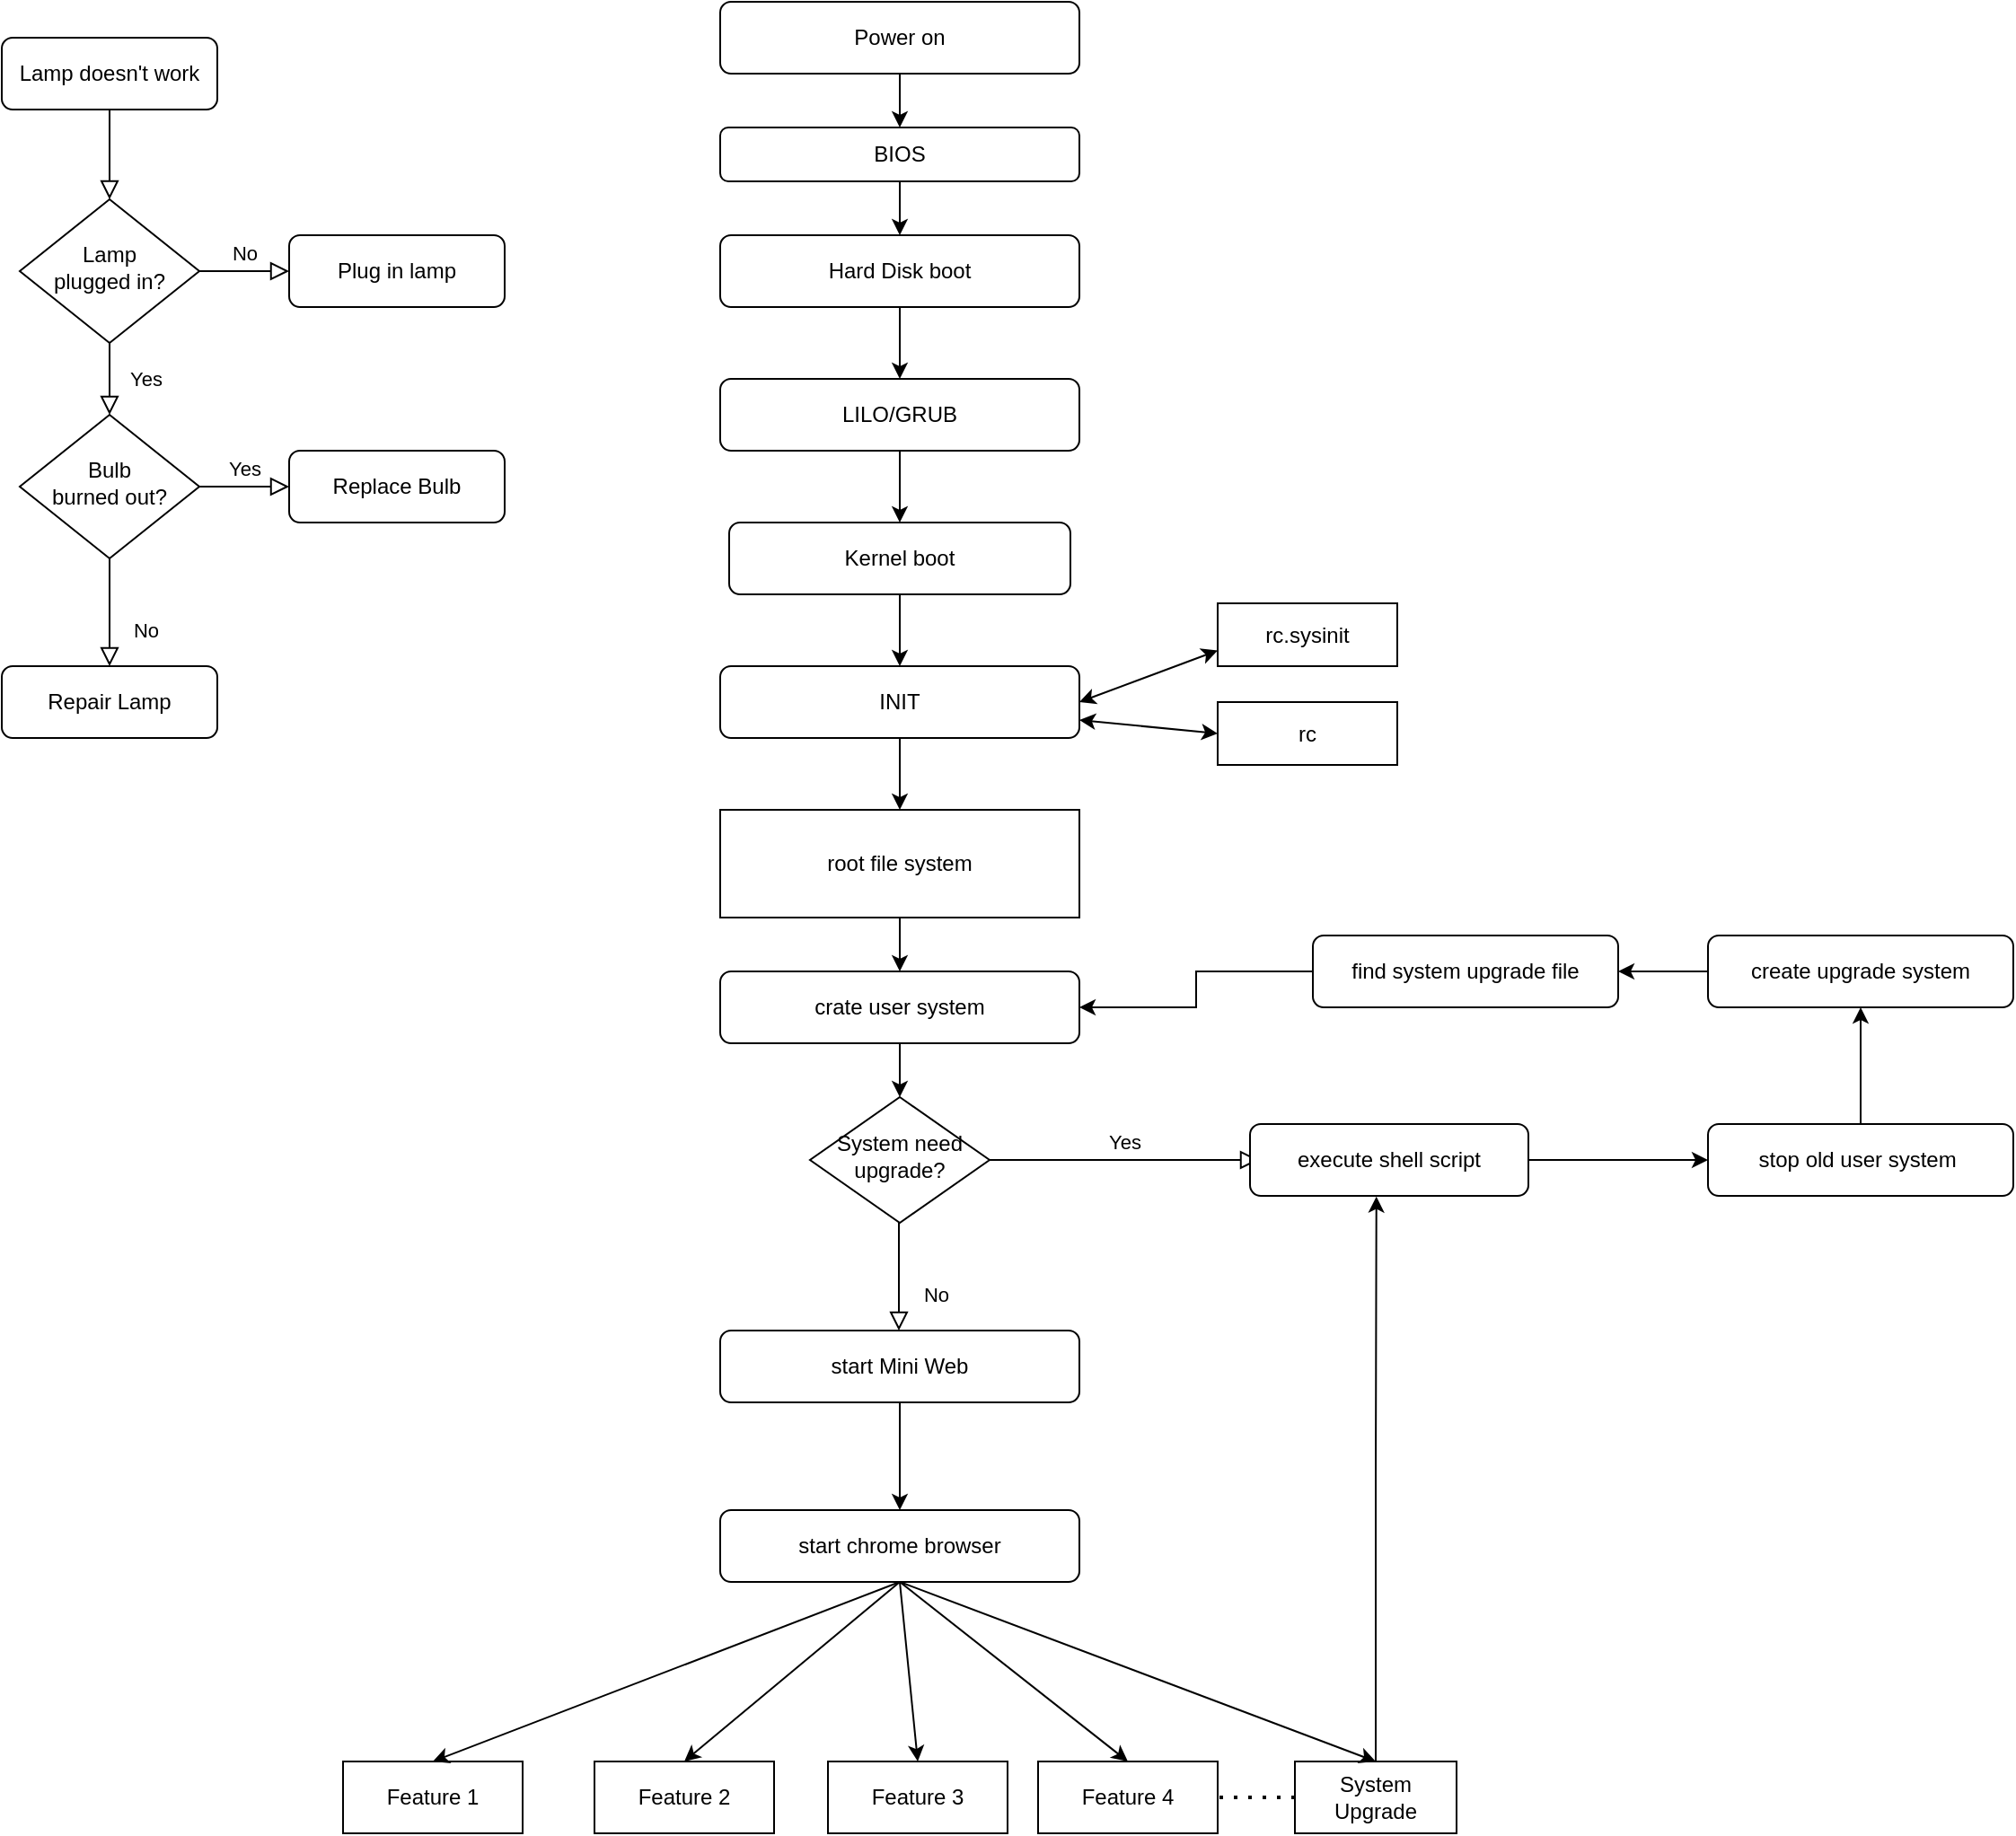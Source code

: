 <mxfile version="14.9.0" type="github">
  <diagram id="C5RBs43oDa-KdzZeNtuy" name="Page-1">
    <mxGraphModel dx="782" dy="436" grid="1" gridSize="10" guides="1" tooltips="1" connect="1" arrows="1" fold="1" page="1" pageScale="1" pageWidth="827" pageHeight="1169" math="0" shadow="0">
      <root>
        <mxCell id="WIyWlLk6GJQsqaUBKTNV-0" />
        <mxCell id="WIyWlLk6GJQsqaUBKTNV-1" parent="WIyWlLk6GJQsqaUBKTNV-0" />
        <mxCell id="WIyWlLk6GJQsqaUBKTNV-2" value="" style="rounded=0;html=1;jettySize=auto;orthogonalLoop=1;fontSize=11;endArrow=block;endFill=0;endSize=8;strokeWidth=1;shadow=0;labelBackgroundColor=none;edgeStyle=orthogonalEdgeStyle;" parent="WIyWlLk6GJQsqaUBKTNV-1" source="WIyWlLk6GJQsqaUBKTNV-3" target="WIyWlLk6GJQsqaUBKTNV-6" edge="1">
          <mxGeometry relative="1" as="geometry" />
        </mxCell>
        <mxCell id="WIyWlLk6GJQsqaUBKTNV-3" value="Lamp doesn&#39;t work" style="rounded=1;whiteSpace=wrap;html=1;fontSize=12;glass=0;strokeWidth=1;shadow=0;" parent="WIyWlLk6GJQsqaUBKTNV-1" vertex="1">
          <mxGeometry x="160" y="80" width="120" height="40" as="geometry" />
        </mxCell>
        <mxCell id="WIyWlLk6GJQsqaUBKTNV-4" value="Yes" style="rounded=0;html=1;jettySize=auto;orthogonalLoop=1;fontSize=11;endArrow=block;endFill=0;endSize=8;strokeWidth=1;shadow=0;labelBackgroundColor=none;edgeStyle=orthogonalEdgeStyle;" parent="WIyWlLk6GJQsqaUBKTNV-1" source="WIyWlLk6GJQsqaUBKTNV-6" target="WIyWlLk6GJQsqaUBKTNV-10" edge="1">
          <mxGeometry y="20" relative="1" as="geometry">
            <mxPoint as="offset" />
          </mxGeometry>
        </mxCell>
        <mxCell id="WIyWlLk6GJQsqaUBKTNV-5" value="No" style="edgeStyle=orthogonalEdgeStyle;rounded=0;html=1;jettySize=auto;orthogonalLoop=1;fontSize=11;endArrow=block;endFill=0;endSize=8;strokeWidth=1;shadow=0;labelBackgroundColor=none;" parent="WIyWlLk6GJQsqaUBKTNV-1" source="WIyWlLk6GJQsqaUBKTNV-6" target="WIyWlLk6GJQsqaUBKTNV-7" edge="1">
          <mxGeometry y="10" relative="1" as="geometry">
            <mxPoint as="offset" />
          </mxGeometry>
        </mxCell>
        <mxCell id="WIyWlLk6GJQsqaUBKTNV-6" value="Lamp&lt;br&gt;plugged in?" style="rhombus;whiteSpace=wrap;html=1;shadow=0;fontFamily=Helvetica;fontSize=12;align=center;strokeWidth=1;spacing=6;spacingTop=-4;" parent="WIyWlLk6GJQsqaUBKTNV-1" vertex="1">
          <mxGeometry x="170" y="170" width="100" height="80" as="geometry" />
        </mxCell>
        <mxCell id="WIyWlLk6GJQsqaUBKTNV-7" value="Plug in lamp" style="rounded=1;whiteSpace=wrap;html=1;fontSize=12;glass=0;strokeWidth=1;shadow=0;" parent="WIyWlLk6GJQsqaUBKTNV-1" vertex="1">
          <mxGeometry x="320" y="190" width="120" height="40" as="geometry" />
        </mxCell>
        <mxCell id="WIyWlLk6GJQsqaUBKTNV-8" value="No" style="rounded=0;html=1;jettySize=auto;orthogonalLoop=1;fontSize=11;endArrow=block;endFill=0;endSize=8;strokeWidth=1;shadow=0;labelBackgroundColor=none;edgeStyle=orthogonalEdgeStyle;" parent="WIyWlLk6GJQsqaUBKTNV-1" source="WIyWlLk6GJQsqaUBKTNV-10" target="WIyWlLk6GJQsqaUBKTNV-11" edge="1">
          <mxGeometry x="0.333" y="20" relative="1" as="geometry">
            <mxPoint as="offset" />
          </mxGeometry>
        </mxCell>
        <mxCell id="WIyWlLk6GJQsqaUBKTNV-9" value="Yes" style="edgeStyle=orthogonalEdgeStyle;rounded=0;html=1;jettySize=auto;orthogonalLoop=1;fontSize=11;endArrow=block;endFill=0;endSize=8;strokeWidth=1;shadow=0;labelBackgroundColor=none;" parent="WIyWlLk6GJQsqaUBKTNV-1" source="WIyWlLk6GJQsqaUBKTNV-10" target="WIyWlLk6GJQsqaUBKTNV-12" edge="1">
          <mxGeometry y="10" relative="1" as="geometry">
            <mxPoint as="offset" />
            <Array as="points">
              <mxPoint x="350" y="330" />
            </Array>
          </mxGeometry>
        </mxCell>
        <mxCell id="WIyWlLk6GJQsqaUBKTNV-10" value="Bulb&lt;br&gt;burned out?" style="rhombus;whiteSpace=wrap;html=1;shadow=0;fontFamily=Helvetica;fontSize=12;align=center;strokeWidth=1;spacing=6;spacingTop=-4;" parent="WIyWlLk6GJQsqaUBKTNV-1" vertex="1">
          <mxGeometry x="170" y="290" width="100" height="80" as="geometry" />
        </mxCell>
        <mxCell id="WIyWlLk6GJQsqaUBKTNV-11" value="Repair Lamp" style="rounded=1;whiteSpace=wrap;html=1;fontSize=12;glass=0;strokeWidth=1;shadow=0;" parent="WIyWlLk6GJQsqaUBKTNV-1" vertex="1">
          <mxGeometry x="160" y="430" width="120" height="40" as="geometry" />
        </mxCell>
        <mxCell id="WIyWlLk6GJQsqaUBKTNV-12" value="Replace Bulb" style="rounded=1;whiteSpace=wrap;html=1;fontSize=12;glass=0;strokeWidth=1;shadow=0;" parent="WIyWlLk6GJQsqaUBKTNV-1" vertex="1">
          <mxGeometry x="320" y="310" width="120" height="40" as="geometry" />
        </mxCell>
        <mxCell id="GBPlAGdHlxaaOZqkIV1C-3" style="edgeStyle=orthogonalEdgeStyle;rounded=0;orthogonalLoop=1;jettySize=auto;html=1;exitX=0.5;exitY=1;exitDx=0;exitDy=0;entryX=0.5;entryY=0;entryDx=0;entryDy=0;" edge="1" parent="WIyWlLk6GJQsqaUBKTNV-1" source="GBPlAGdHlxaaOZqkIV1C-0" target="GBPlAGdHlxaaOZqkIV1C-1">
          <mxGeometry relative="1" as="geometry" />
        </mxCell>
        <mxCell id="GBPlAGdHlxaaOZqkIV1C-0" value="Power on" style="rounded=1;whiteSpace=wrap;html=1;" vertex="1" parent="WIyWlLk6GJQsqaUBKTNV-1">
          <mxGeometry x="560" y="60" width="200" height="40" as="geometry" />
        </mxCell>
        <mxCell id="GBPlAGdHlxaaOZqkIV1C-5" style="edgeStyle=orthogonalEdgeStyle;rounded=0;orthogonalLoop=1;jettySize=auto;html=1;exitX=0.5;exitY=1;exitDx=0;exitDy=0;entryX=0.5;entryY=0;entryDx=0;entryDy=0;" edge="1" parent="WIyWlLk6GJQsqaUBKTNV-1" source="GBPlAGdHlxaaOZqkIV1C-1" target="GBPlAGdHlxaaOZqkIV1C-4">
          <mxGeometry relative="1" as="geometry" />
        </mxCell>
        <mxCell id="GBPlAGdHlxaaOZqkIV1C-1" value="BIOS" style="rounded=1;whiteSpace=wrap;html=1;" vertex="1" parent="WIyWlLk6GJQsqaUBKTNV-1">
          <mxGeometry x="560" y="130" width="200" height="30" as="geometry" />
        </mxCell>
        <mxCell id="GBPlAGdHlxaaOZqkIV1C-7" style="edgeStyle=orthogonalEdgeStyle;rounded=0;orthogonalLoop=1;jettySize=auto;html=1;exitX=0.5;exitY=1;exitDx=0;exitDy=0;entryX=0.5;entryY=0;entryDx=0;entryDy=0;" edge="1" parent="WIyWlLk6GJQsqaUBKTNV-1" source="GBPlAGdHlxaaOZqkIV1C-4" target="GBPlAGdHlxaaOZqkIV1C-6">
          <mxGeometry relative="1" as="geometry" />
        </mxCell>
        <mxCell id="GBPlAGdHlxaaOZqkIV1C-4" value="Hard Disk boot" style="rounded=1;whiteSpace=wrap;html=1;" vertex="1" parent="WIyWlLk6GJQsqaUBKTNV-1">
          <mxGeometry x="560" y="190" width="200" height="40" as="geometry" />
        </mxCell>
        <mxCell id="GBPlAGdHlxaaOZqkIV1C-9" style="edgeStyle=orthogonalEdgeStyle;rounded=0;orthogonalLoop=1;jettySize=auto;html=1;exitX=0.5;exitY=1;exitDx=0;exitDy=0;" edge="1" parent="WIyWlLk6GJQsqaUBKTNV-1" source="GBPlAGdHlxaaOZqkIV1C-6" target="GBPlAGdHlxaaOZqkIV1C-8">
          <mxGeometry relative="1" as="geometry" />
        </mxCell>
        <mxCell id="GBPlAGdHlxaaOZqkIV1C-6" value="LILO/GRUB" style="rounded=1;whiteSpace=wrap;html=1;" vertex="1" parent="WIyWlLk6GJQsqaUBKTNV-1">
          <mxGeometry x="560" y="270" width="200" height="40" as="geometry" />
        </mxCell>
        <mxCell id="GBPlAGdHlxaaOZqkIV1C-12" style="edgeStyle=orthogonalEdgeStyle;rounded=0;orthogonalLoop=1;jettySize=auto;html=1;exitX=0.5;exitY=1;exitDx=0;exitDy=0;entryX=0.5;entryY=0;entryDx=0;entryDy=0;" edge="1" parent="WIyWlLk6GJQsqaUBKTNV-1" source="GBPlAGdHlxaaOZqkIV1C-8" target="GBPlAGdHlxaaOZqkIV1C-10">
          <mxGeometry relative="1" as="geometry" />
        </mxCell>
        <mxCell id="GBPlAGdHlxaaOZqkIV1C-8" value="Kernel boot" style="rounded=1;whiteSpace=wrap;html=1;" vertex="1" parent="WIyWlLk6GJQsqaUBKTNV-1">
          <mxGeometry x="565" y="350" width="190" height="40" as="geometry" />
        </mxCell>
        <mxCell id="GBPlAGdHlxaaOZqkIV1C-44" style="edgeStyle=orthogonalEdgeStyle;rounded=0;orthogonalLoop=1;jettySize=auto;html=1;exitX=0.5;exitY=1;exitDx=0;exitDy=0;entryX=0.5;entryY=0;entryDx=0;entryDy=0;" edge="1" parent="WIyWlLk6GJQsqaUBKTNV-1" source="GBPlAGdHlxaaOZqkIV1C-10" target="GBPlAGdHlxaaOZqkIV1C-41">
          <mxGeometry relative="1" as="geometry" />
        </mxCell>
        <mxCell id="GBPlAGdHlxaaOZqkIV1C-10" value="INIT" style="rounded=1;whiteSpace=wrap;html=1;" vertex="1" parent="WIyWlLk6GJQsqaUBKTNV-1">
          <mxGeometry x="560" y="430" width="200" height="40" as="geometry" />
        </mxCell>
        <mxCell id="GBPlAGdHlxaaOZqkIV1C-13" value="rc" style="rounded=0;whiteSpace=wrap;html=1;" vertex="1" parent="WIyWlLk6GJQsqaUBKTNV-1">
          <mxGeometry x="837" y="450" width="100" height="35" as="geometry" />
        </mxCell>
        <mxCell id="GBPlAGdHlxaaOZqkIV1C-14" value="rc.sysinit" style="rounded=0;whiteSpace=wrap;html=1;" vertex="1" parent="WIyWlLk6GJQsqaUBKTNV-1">
          <mxGeometry x="837" y="395" width="100" height="35" as="geometry" />
        </mxCell>
        <mxCell id="GBPlAGdHlxaaOZqkIV1C-15" value="" style="endArrow=classic;startArrow=classic;html=1;entryX=0;entryY=0.75;entryDx=0;entryDy=0;exitX=1;exitY=0.5;exitDx=0;exitDy=0;" edge="1" parent="WIyWlLk6GJQsqaUBKTNV-1" source="GBPlAGdHlxaaOZqkIV1C-10" target="GBPlAGdHlxaaOZqkIV1C-14">
          <mxGeometry width="50" height="50" relative="1" as="geometry">
            <mxPoint x="760" y="460" as="sourcePoint" />
            <mxPoint x="810" y="410" as="targetPoint" />
          </mxGeometry>
        </mxCell>
        <mxCell id="GBPlAGdHlxaaOZqkIV1C-17" value="" style="endArrow=classic;startArrow=classic;html=1;entryX=0;entryY=0.5;entryDx=0;entryDy=0;exitX=1;exitY=0.75;exitDx=0;exitDy=0;" edge="1" parent="WIyWlLk6GJQsqaUBKTNV-1" source="GBPlAGdHlxaaOZqkIV1C-10" target="GBPlAGdHlxaaOZqkIV1C-13">
          <mxGeometry width="50" height="50" relative="1" as="geometry">
            <mxPoint x="510" y="570" as="sourcePoint" />
            <mxPoint x="560" y="520" as="targetPoint" />
          </mxGeometry>
        </mxCell>
        <mxCell id="GBPlAGdHlxaaOZqkIV1C-24" style="edgeStyle=orthogonalEdgeStyle;rounded=0;orthogonalLoop=1;jettySize=auto;html=1;exitX=0.5;exitY=1;exitDx=0;exitDy=0;entryX=0.5;entryY=0;entryDx=0;entryDy=0;" edge="1" parent="WIyWlLk6GJQsqaUBKTNV-1" source="GBPlAGdHlxaaOZqkIV1C-19" target="GBPlAGdHlxaaOZqkIV1C-21">
          <mxGeometry relative="1" as="geometry" />
        </mxCell>
        <mxCell id="GBPlAGdHlxaaOZqkIV1C-19" value="start Mini Web" style="rounded=1;whiteSpace=wrap;html=1;" vertex="1" parent="WIyWlLk6GJQsqaUBKTNV-1">
          <mxGeometry x="560" y="800" width="200" height="40" as="geometry" />
        </mxCell>
        <mxCell id="GBPlAGdHlxaaOZqkIV1C-21" value="start chrome browser" style="rounded=1;whiteSpace=wrap;html=1;" vertex="1" parent="WIyWlLk6GJQsqaUBKTNV-1">
          <mxGeometry x="560" y="900" width="200" height="40" as="geometry" />
        </mxCell>
        <mxCell id="GBPlAGdHlxaaOZqkIV1C-25" value="Feature 1" style="rounded=0;whiteSpace=wrap;html=1;" vertex="1" parent="WIyWlLk6GJQsqaUBKTNV-1">
          <mxGeometry x="350" y="1040" width="100" height="40" as="geometry" />
        </mxCell>
        <mxCell id="GBPlAGdHlxaaOZqkIV1C-26" value="&lt;span&gt;Feature 2&lt;/span&gt;" style="rounded=0;whiteSpace=wrap;html=1;" vertex="1" parent="WIyWlLk6GJQsqaUBKTNV-1">
          <mxGeometry x="490" y="1040" width="100" height="40" as="geometry" />
        </mxCell>
        <mxCell id="GBPlAGdHlxaaOZqkIV1C-27" value="&lt;span&gt;Feature 3&lt;/span&gt;" style="rounded=0;whiteSpace=wrap;html=1;" vertex="1" parent="WIyWlLk6GJQsqaUBKTNV-1">
          <mxGeometry x="620" y="1040" width="100" height="40" as="geometry" />
        </mxCell>
        <mxCell id="GBPlAGdHlxaaOZqkIV1C-28" value="&lt;span&gt;Feature 4&lt;/span&gt;" style="rounded=0;whiteSpace=wrap;html=1;" vertex="1" parent="WIyWlLk6GJQsqaUBKTNV-1">
          <mxGeometry x="737" y="1040" width="100" height="40" as="geometry" />
        </mxCell>
        <mxCell id="GBPlAGdHlxaaOZqkIV1C-62" style="edgeStyle=orthogonalEdgeStyle;rounded=0;orthogonalLoop=1;jettySize=auto;html=1;exitX=0.5;exitY=0;exitDx=0;exitDy=0;entryX=0.454;entryY=1.008;entryDx=0;entryDy=0;entryPerimeter=0;" edge="1" parent="WIyWlLk6GJQsqaUBKTNV-1" source="GBPlAGdHlxaaOZqkIV1C-29" target="GBPlAGdHlxaaOZqkIV1C-54">
          <mxGeometry relative="1" as="geometry" />
        </mxCell>
        <mxCell id="GBPlAGdHlxaaOZqkIV1C-29" value="&lt;span&gt;System Upgrade&lt;/span&gt;" style="rounded=0;whiteSpace=wrap;html=1;" vertex="1" parent="WIyWlLk6GJQsqaUBKTNV-1">
          <mxGeometry x="880" y="1040" width="90" height="40" as="geometry" />
        </mxCell>
        <mxCell id="GBPlAGdHlxaaOZqkIV1C-30" value="" style="endArrow=none;dashed=1;html=1;dashPattern=1 3;strokeWidth=2;entryX=1;entryY=0.5;entryDx=0;entryDy=0;exitX=0;exitY=0.5;exitDx=0;exitDy=0;" edge="1" parent="WIyWlLk6GJQsqaUBKTNV-1" source="GBPlAGdHlxaaOZqkIV1C-29" target="GBPlAGdHlxaaOZqkIV1C-28">
          <mxGeometry width="50" height="50" relative="1" as="geometry">
            <mxPoint x="510" y="770" as="sourcePoint" />
            <mxPoint x="560" y="720" as="targetPoint" />
          </mxGeometry>
        </mxCell>
        <mxCell id="GBPlAGdHlxaaOZqkIV1C-34" value="" style="endArrow=classic;html=1;entryX=0.5;entryY=0;entryDx=0;entryDy=0;exitX=0.5;exitY=1;exitDx=0;exitDy=0;" edge="1" parent="WIyWlLk6GJQsqaUBKTNV-1" source="GBPlAGdHlxaaOZqkIV1C-21" target="GBPlAGdHlxaaOZqkIV1C-25">
          <mxGeometry width="50" height="50" relative="1" as="geometry">
            <mxPoint x="660" y="640" as="sourcePoint" />
            <mxPoint x="560" y="620" as="targetPoint" />
          </mxGeometry>
        </mxCell>
        <mxCell id="GBPlAGdHlxaaOZqkIV1C-35" value="" style="endArrow=classic;html=1;exitX=0.5;exitY=1;exitDx=0;exitDy=0;entryX=0.5;entryY=0;entryDx=0;entryDy=0;" edge="1" parent="WIyWlLk6GJQsqaUBKTNV-1" source="GBPlAGdHlxaaOZqkIV1C-21" target="GBPlAGdHlxaaOZqkIV1C-26">
          <mxGeometry width="50" height="50" relative="1" as="geometry">
            <mxPoint x="620" y="650" as="sourcePoint" />
            <mxPoint x="510" y="690" as="targetPoint" />
          </mxGeometry>
        </mxCell>
        <mxCell id="GBPlAGdHlxaaOZqkIV1C-36" value="" style="endArrow=classic;html=1;exitX=0.5;exitY=1;exitDx=0;exitDy=0;entryX=0.5;entryY=0;entryDx=0;entryDy=0;" edge="1" parent="WIyWlLk6GJQsqaUBKTNV-1" source="GBPlAGdHlxaaOZqkIV1C-21" target="GBPlAGdHlxaaOZqkIV1C-27">
          <mxGeometry width="50" height="50" relative="1" as="geometry">
            <mxPoint x="680" y="680" as="sourcePoint" />
            <mxPoint x="650" y="730" as="targetPoint" />
          </mxGeometry>
        </mxCell>
        <mxCell id="GBPlAGdHlxaaOZqkIV1C-37" value="" style="endArrow=classic;html=1;exitX=0.5;exitY=1;exitDx=0;exitDy=0;entryX=0.5;entryY=0;entryDx=0;entryDy=0;" edge="1" parent="WIyWlLk6GJQsqaUBKTNV-1" source="GBPlAGdHlxaaOZqkIV1C-21" target="GBPlAGdHlxaaOZqkIV1C-28">
          <mxGeometry width="50" height="50" relative="1" as="geometry">
            <mxPoint x="670" y="650" as="sourcePoint" />
            <mxPoint x="660" y="740" as="targetPoint" />
          </mxGeometry>
        </mxCell>
        <mxCell id="GBPlAGdHlxaaOZqkIV1C-38" value="" style="endArrow=classic;html=1;exitX=0.5;exitY=1;exitDx=0;exitDy=0;entryX=0.5;entryY=0;entryDx=0;entryDy=0;" edge="1" parent="WIyWlLk6GJQsqaUBKTNV-1" source="GBPlAGdHlxaaOZqkIV1C-21" target="GBPlAGdHlxaaOZqkIV1C-29">
          <mxGeometry width="50" height="50" relative="1" as="geometry">
            <mxPoint x="680" y="660" as="sourcePoint" />
            <mxPoint x="670" y="750" as="targetPoint" />
          </mxGeometry>
        </mxCell>
        <mxCell id="GBPlAGdHlxaaOZqkIV1C-52" style="edgeStyle=orthogonalEdgeStyle;rounded=0;orthogonalLoop=1;jettySize=auto;html=1;exitX=0.5;exitY=1;exitDx=0;exitDy=0;entryX=0.5;entryY=0;entryDx=0;entryDy=0;" edge="1" parent="WIyWlLk6GJQsqaUBKTNV-1" source="GBPlAGdHlxaaOZqkIV1C-41" target="GBPlAGdHlxaaOZqkIV1C-47">
          <mxGeometry relative="1" as="geometry" />
        </mxCell>
        <mxCell id="GBPlAGdHlxaaOZqkIV1C-41" value="root file system" style="rounded=0;whiteSpace=wrap;html=1;" vertex="1" parent="WIyWlLk6GJQsqaUBKTNV-1">
          <mxGeometry x="560" y="510" width="200" height="60" as="geometry" />
        </mxCell>
        <mxCell id="GBPlAGdHlxaaOZqkIV1C-46" value="System need upgrade?" style="rhombus;whiteSpace=wrap;html=1;shadow=0;fontFamily=Helvetica;fontSize=12;align=center;strokeWidth=1;spacing=6;spacingTop=-4;" vertex="1" parent="WIyWlLk6GJQsqaUBKTNV-1">
          <mxGeometry x="610" y="670" width="100" height="70" as="geometry" />
        </mxCell>
        <mxCell id="GBPlAGdHlxaaOZqkIV1C-53" style="edgeStyle=orthogonalEdgeStyle;rounded=0;orthogonalLoop=1;jettySize=auto;html=1;exitX=0.5;exitY=1;exitDx=0;exitDy=0;entryX=0.5;entryY=0;entryDx=0;entryDy=0;" edge="1" parent="WIyWlLk6GJQsqaUBKTNV-1" source="GBPlAGdHlxaaOZqkIV1C-47" target="GBPlAGdHlxaaOZqkIV1C-46">
          <mxGeometry relative="1" as="geometry" />
        </mxCell>
        <mxCell id="GBPlAGdHlxaaOZqkIV1C-47" value="crate user system" style="rounded=1;whiteSpace=wrap;html=1;" vertex="1" parent="WIyWlLk6GJQsqaUBKTNV-1">
          <mxGeometry x="560" y="600" width="200" height="40" as="geometry" />
        </mxCell>
        <mxCell id="GBPlAGdHlxaaOZqkIV1C-49" value="No" style="rounded=0;html=1;jettySize=auto;orthogonalLoop=1;fontSize=11;endArrow=block;endFill=0;endSize=8;strokeWidth=1;shadow=0;labelBackgroundColor=none;edgeStyle=orthogonalEdgeStyle;" edge="1" parent="WIyWlLk6GJQsqaUBKTNV-1">
          <mxGeometry x="0.333" y="20" relative="1" as="geometry">
            <mxPoint as="offset" />
            <mxPoint x="659.5" y="740" as="sourcePoint" />
            <mxPoint x="659.5" y="800" as="targetPoint" />
          </mxGeometry>
        </mxCell>
        <mxCell id="GBPlAGdHlxaaOZqkIV1C-51" value="Yes" style="edgeStyle=orthogonalEdgeStyle;rounded=0;html=1;jettySize=auto;orthogonalLoop=1;fontSize=11;endArrow=block;endFill=0;endSize=8;strokeWidth=1;shadow=0;labelBackgroundColor=none;exitX=1;exitY=0.5;exitDx=0;exitDy=0;" edge="1" parent="WIyWlLk6GJQsqaUBKTNV-1" source="GBPlAGdHlxaaOZqkIV1C-46">
          <mxGeometry y="10" relative="1" as="geometry">
            <mxPoint as="offset" />
            <mxPoint x="937" y="705" as="sourcePoint" />
            <mxPoint x="860" y="705" as="targetPoint" />
            <Array as="points">
              <mxPoint x="837" y="705" />
            </Array>
          </mxGeometry>
        </mxCell>
        <mxCell id="GBPlAGdHlxaaOZqkIV1C-57" style="edgeStyle=orthogonalEdgeStyle;rounded=0;orthogonalLoop=1;jettySize=auto;html=1;entryX=0;entryY=0.5;entryDx=0;entryDy=0;" edge="1" parent="WIyWlLk6GJQsqaUBKTNV-1" source="GBPlAGdHlxaaOZqkIV1C-54" target="GBPlAGdHlxaaOZqkIV1C-55">
          <mxGeometry relative="1" as="geometry" />
        </mxCell>
        <mxCell id="GBPlAGdHlxaaOZqkIV1C-54" value="execute shell script" style="rounded=1;whiteSpace=wrap;html=1;" vertex="1" parent="WIyWlLk6GJQsqaUBKTNV-1">
          <mxGeometry x="855" y="685" width="155" height="40" as="geometry" />
        </mxCell>
        <mxCell id="GBPlAGdHlxaaOZqkIV1C-60" style="edgeStyle=orthogonalEdgeStyle;rounded=0;orthogonalLoop=1;jettySize=auto;html=1;exitX=0.5;exitY=0;exitDx=0;exitDy=0;entryX=0.5;entryY=1;entryDx=0;entryDy=0;" edge="1" parent="WIyWlLk6GJQsqaUBKTNV-1" source="GBPlAGdHlxaaOZqkIV1C-55" target="GBPlAGdHlxaaOZqkIV1C-58">
          <mxGeometry relative="1" as="geometry" />
        </mxCell>
        <mxCell id="GBPlAGdHlxaaOZqkIV1C-55" value="stop old user system&amp;nbsp;" style="rounded=1;whiteSpace=wrap;html=1;" vertex="1" parent="WIyWlLk6GJQsqaUBKTNV-1">
          <mxGeometry x="1110" y="685" width="170" height="40" as="geometry" />
        </mxCell>
        <mxCell id="GBPlAGdHlxaaOZqkIV1C-65" style="edgeStyle=orthogonalEdgeStyle;rounded=0;orthogonalLoop=1;jettySize=auto;html=1;exitX=0;exitY=0.5;exitDx=0;exitDy=0;" edge="1" parent="WIyWlLk6GJQsqaUBKTNV-1" source="GBPlAGdHlxaaOZqkIV1C-58" target="GBPlAGdHlxaaOZqkIV1C-64">
          <mxGeometry relative="1" as="geometry" />
        </mxCell>
        <mxCell id="GBPlAGdHlxaaOZqkIV1C-58" value="create upgrade system" style="rounded=1;whiteSpace=wrap;html=1;" vertex="1" parent="WIyWlLk6GJQsqaUBKTNV-1">
          <mxGeometry x="1110" y="580" width="170" height="40" as="geometry" />
        </mxCell>
        <mxCell id="GBPlAGdHlxaaOZqkIV1C-66" style="edgeStyle=orthogonalEdgeStyle;rounded=0;orthogonalLoop=1;jettySize=auto;html=1;exitX=0;exitY=0.5;exitDx=0;exitDy=0;entryX=1;entryY=0.5;entryDx=0;entryDy=0;" edge="1" parent="WIyWlLk6GJQsqaUBKTNV-1" source="GBPlAGdHlxaaOZqkIV1C-64" target="GBPlAGdHlxaaOZqkIV1C-47">
          <mxGeometry relative="1" as="geometry" />
        </mxCell>
        <mxCell id="GBPlAGdHlxaaOZqkIV1C-64" value="find system upgrade file" style="rounded=1;whiteSpace=wrap;html=1;" vertex="1" parent="WIyWlLk6GJQsqaUBKTNV-1">
          <mxGeometry x="890" y="580" width="170" height="40" as="geometry" />
        </mxCell>
      </root>
    </mxGraphModel>
  </diagram>
</mxfile>

